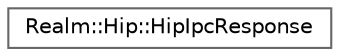 digraph "Graphical Class Hierarchy"
{
 // LATEX_PDF_SIZE
  bgcolor="transparent";
  edge [fontname=Helvetica,fontsize=10,labelfontname=Helvetica,labelfontsize=10];
  node [fontname=Helvetica,fontsize=10,shape=box,height=0.2,width=0.4];
  rankdir="LR";
  Node0 [id="Node000000",label="Realm::Hip::HipIpcResponse",height=0.2,width=0.4,color="grey40", fillcolor="white", style="filled",URL="$structRealm_1_1Hip_1_1HipIpcResponse.html",tooltip=" "];
}
